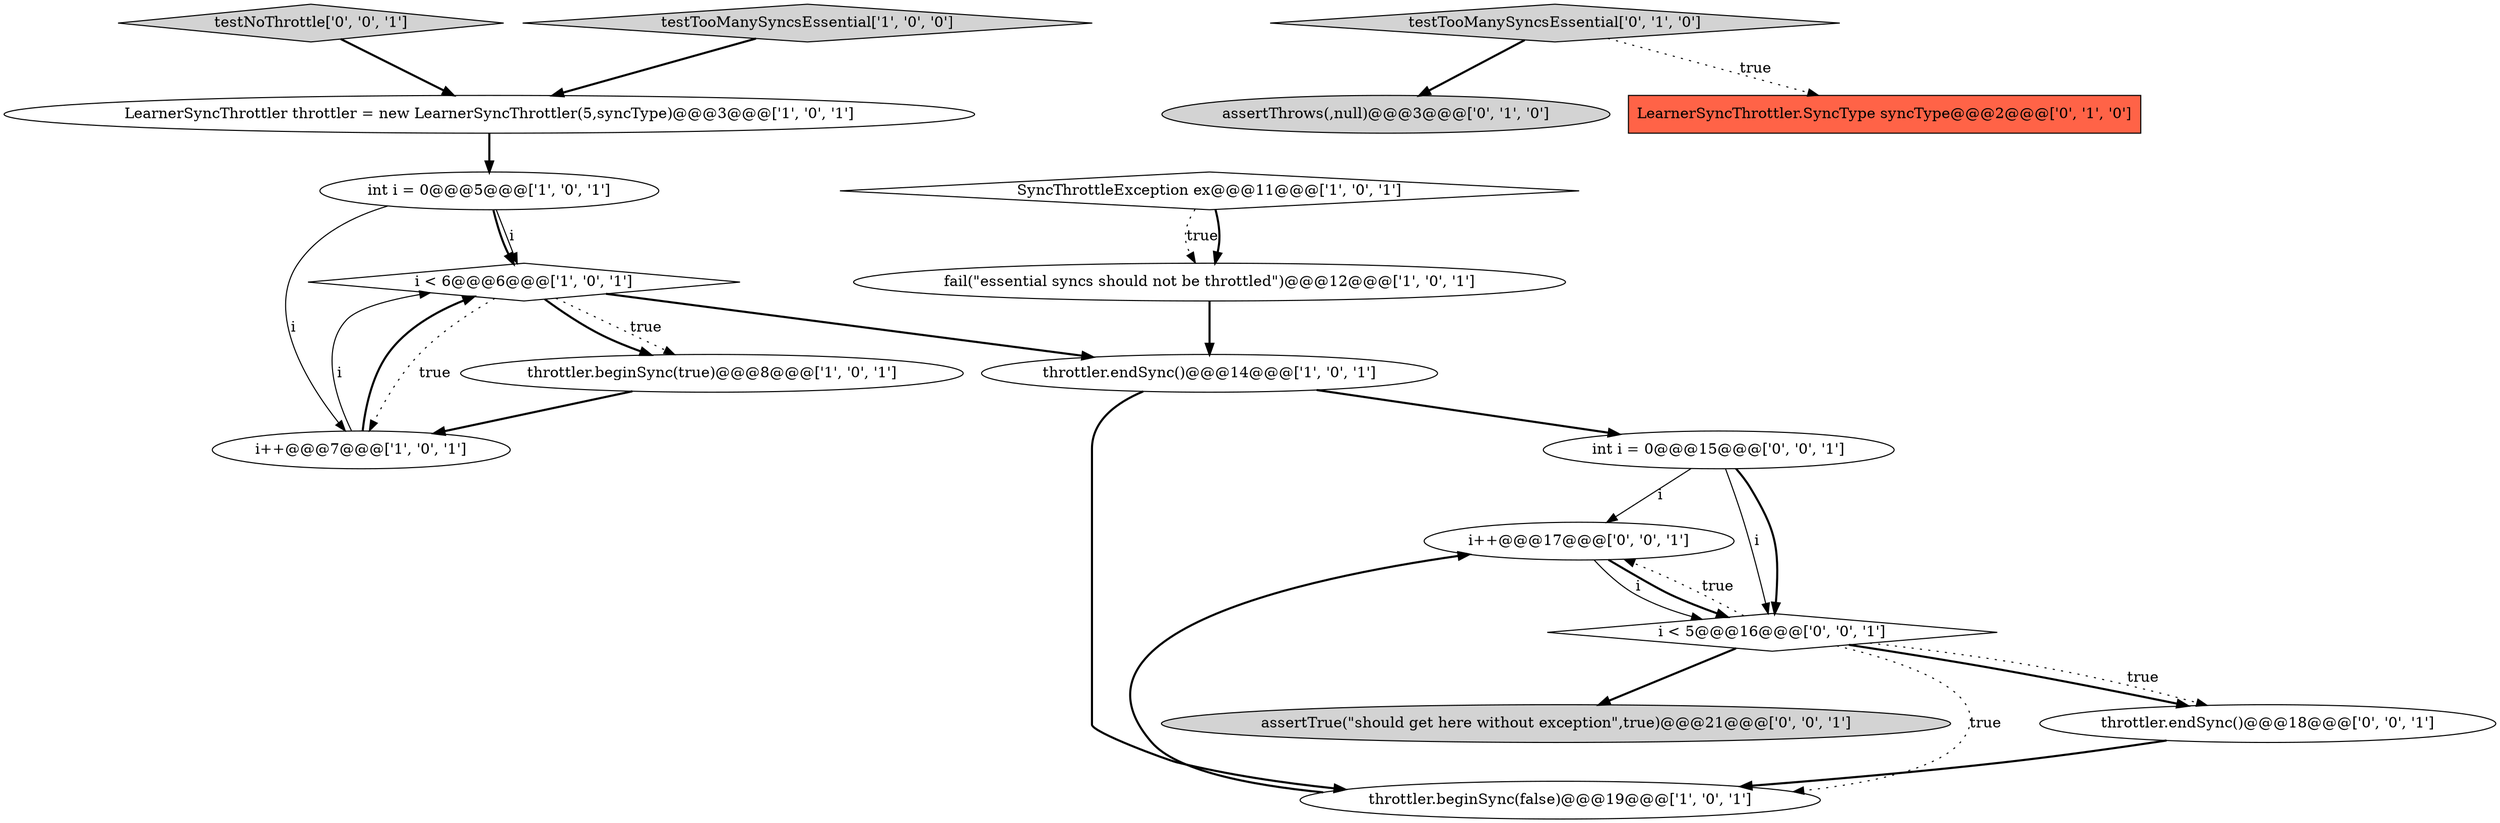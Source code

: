 digraph {
13 [style = filled, label = "i++@@@17@@@['0', '0', '1']", fillcolor = white, shape = ellipse image = "AAA0AAABBB3BBB"];
4 [style = filled, label = "throttler.beginSync(true)@@@8@@@['1', '0', '1']", fillcolor = white, shape = ellipse image = "AAA0AAABBB1BBB"];
18 [style = filled, label = "throttler.endSync()@@@18@@@['0', '0', '1']", fillcolor = white, shape = ellipse image = "AAA0AAABBB3BBB"];
7 [style = filled, label = "i < 6@@@6@@@['1', '0', '1']", fillcolor = white, shape = diamond image = "AAA0AAABBB1BBB"];
2 [style = filled, label = "fail(\"essential syncs should not be throttled\")@@@12@@@['1', '0', '1']", fillcolor = white, shape = ellipse image = "AAA0AAABBB1BBB"];
11 [style = filled, label = "assertThrows(,null)@@@3@@@['0', '1', '0']", fillcolor = lightgray, shape = ellipse image = "AAA1AAABBB2BBB"];
16 [style = filled, label = "i < 5@@@16@@@['0', '0', '1']", fillcolor = white, shape = diamond image = "AAA0AAABBB3BBB"];
10 [style = filled, label = "testTooManySyncsEssential['0', '1', '0']", fillcolor = lightgray, shape = diamond image = "AAA0AAABBB2BBB"];
15 [style = filled, label = "testNoThrottle['0', '0', '1']", fillcolor = lightgray, shape = diamond image = "AAA0AAABBB3BBB"];
5 [style = filled, label = "i++@@@7@@@['1', '0', '1']", fillcolor = white, shape = ellipse image = "AAA0AAABBB1BBB"];
8 [style = filled, label = "SyncThrottleException ex@@@11@@@['1', '0', '1']", fillcolor = white, shape = diamond image = "AAA0AAABBB1BBB"];
17 [style = filled, label = "assertTrue(\"should get here without exception\",true)@@@21@@@['0', '0', '1']", fillcolor = lightgray, shape = ellipse image = "AAA0AAABBB3BBB"];
12 [style = filled, label = "LearnerSyncThrottler.SyncType syncType@@@2@@@['0', '1', '0']", fillcolor = tomato, shape = box image = "AAA1AAABBB2BBB"];
0 [style = filled, label = "testTooManySyncsEssential['1', '0', '0']", fillcolor = lightgray, shape = diamond image = "AAA0AAABBB1BBB"];
9 [style = filled, label = "throttler.beginSync(false)@@@19@@@['1', '0', '1']", fillcolor = white, shape = ellipse image = "AAA0AAABBB1BBB"];
6 [style = filled, label = "throttler.endSync()@@@14@@@['1', '0', '1']", fillcolor = white, shape = ellipse image = "AAA0AAABBB1BBB"];
3 [style = filled, label = "LearnerSyncThrottler throttler = new LearnerSyncThrottler(5,syncType)@@@3@@@['1', '0', '1']", fillcolor = white, shape = ellipse image = "AAA0AAABBB1BBB"];
14 [style = filled, label = "int i = 0@@@15@@@['0', '0', '1']", fillcolor = white, shape = ellipse image = "AAA0AAABBB3BBB"];
1 [style = filled, label = "int i = 0@@@5@@@['1', '0', '1']", fillcolor = white, shape = ellipse image = "AAA0AAABBB1BBB"];
14->16 [style = solid, label="i"];
1->7 [style = solid, label="i"];
7->4 [style = dotted, label="true"];
5->7 [style = solid, label="i"];
14->16 [style = bold, label=""];
10->12 [style = dotted, label="true"];
16->18 [style = bold, label=""];
4->5 [style = bold, label=""];
16->18 [style = dotted, label="true"];
9->13 [style = bold, label=""];
7->6 [style = bold, label=""];
8->2 [style = dotted, label="true"];
10->11 [style = bold, label=""];
0->3 [style = bold, label=""];
13->16 [style = solid, label="i"];
16->13 [style = dotted, label="true"];
3->1 [style = bold, label=""];
6->9 [style = bold, label=""];
7->5 [style = dotted, label="true"];
18->9 [style = bold, label=""];
8->2 [style = bold, label=""];
6->14 [style = bold, label=""];
16->9 [style = dotted, label="true"];
7->4 [style = bold, label=""];
13->16 [style = bold, label=""];
15->3 [style = bold, label=""];
2->6 [style = bold, label=""];
14->13 [style = solid, label="i"];
16->17 [style = bold, label=""];
1->7 [style = bold, label=""];
1->5 [style = solid, label="i"];
5->7 [style = bold, label=""];
}
